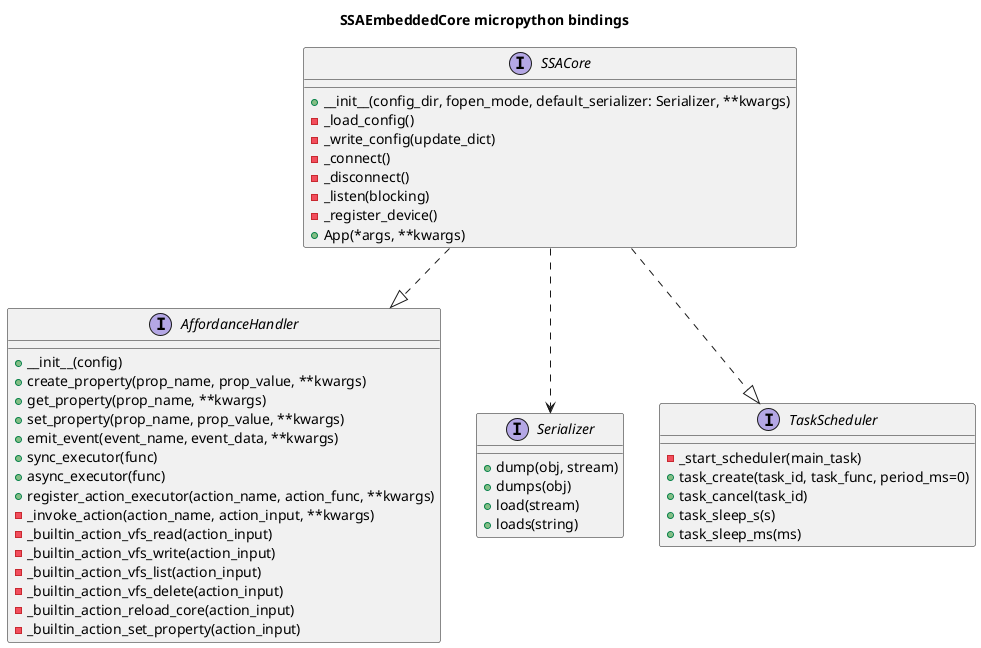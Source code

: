 @startuml

title SSAEmbeddedCore micropython bindings

interface AffordanceHandler {
  +__init__(config)
  +create_property(prop_name, prop_value, **kwargs)
  +get_property(prop_name, **kwargs)
  +set_property(prop_name, prop_value, **kwargs)
  +emit_event(event_name, event_data, **kwargs)
  +sync_executor(func)
  +async_executor(func)
  +register_action_executor(action_name, action_func, **kwargs)
  -_invoke_action(action_name, action_input, **kwargs)
  -_builtin_action_vfs_read(action_input)
  -_builtin_action_vfs_write(action_input)
  -_builtin_action_vfs_list(action_input)
  -_builtin_action_vfs_delete(action_input)
  -_builtin_action_reload_core(action_input)
  -_builtin_action_set_property(action_input)
}

interface Serializer {
  +dump(obj, stream)
  +dumps(obj)
  +load(stream)
  +loads(string)
}

interface TaskScheduler {
  -_start_scheduler(main_task)
  +task_create(task_id, task_func, period_ms=0)
  +task_cancel(task_id)
  +task_sleep_s(s)
  +task_sleep_ms(ms)
}

Interface SSACore {
  +__init__(config_dir, fopen_mode, default_serializer: Serializer, **kwargs)
  -_load_config()
  -_write_config(update_dict)
  -_connect()
  -_disconnect()
  -_listen(blocking)
  -_register_device()
  +App(*args, **kwargs)
}

SSACore ..|> AffordanceHandler
SSACore ..|> TaskScheduler
SSACore ..> Serializer

@enduml
